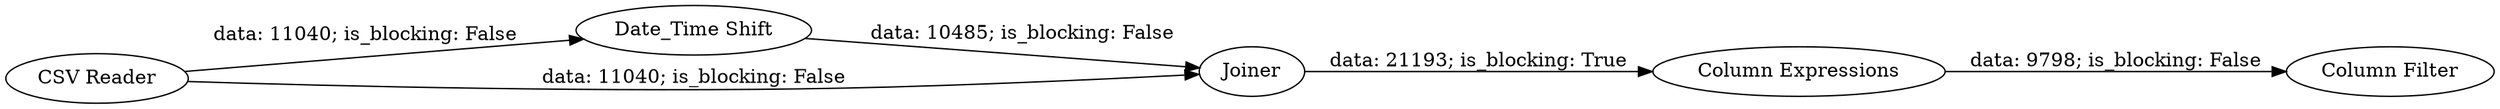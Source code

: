 digraph {
	"957907897949192554_10" [label="Column Filter"]
	"957907897949192554_5" [label="Date_Time Shift"]
	"957907897949192554_6" [label=Joiner]
	"957907897949192554_9" [label="Column Expressions"]
	"957907897949192554_1" [label="CSV Reader"]
	"957907897949192554_6" -> "957907897949192554_9" [label="data: 21193; is_blocking: True"]
	"957907897949192554_5" -> "957907897949192554_6" [label="data: 10485; is_blocking: False"]
	"957907897949192554_1" -> "957907897949192554_5" [label="data: 11040; is_blocking: False"]
	"957907897949192554_9" -> "957907897949192554_10" [label="data: 9798; is_blocking: False"]
	"957907897949192554_1" -> "957907897949192554_6" [label="data: 11040; is_blocking: False"]
	rankdir=LR
}
